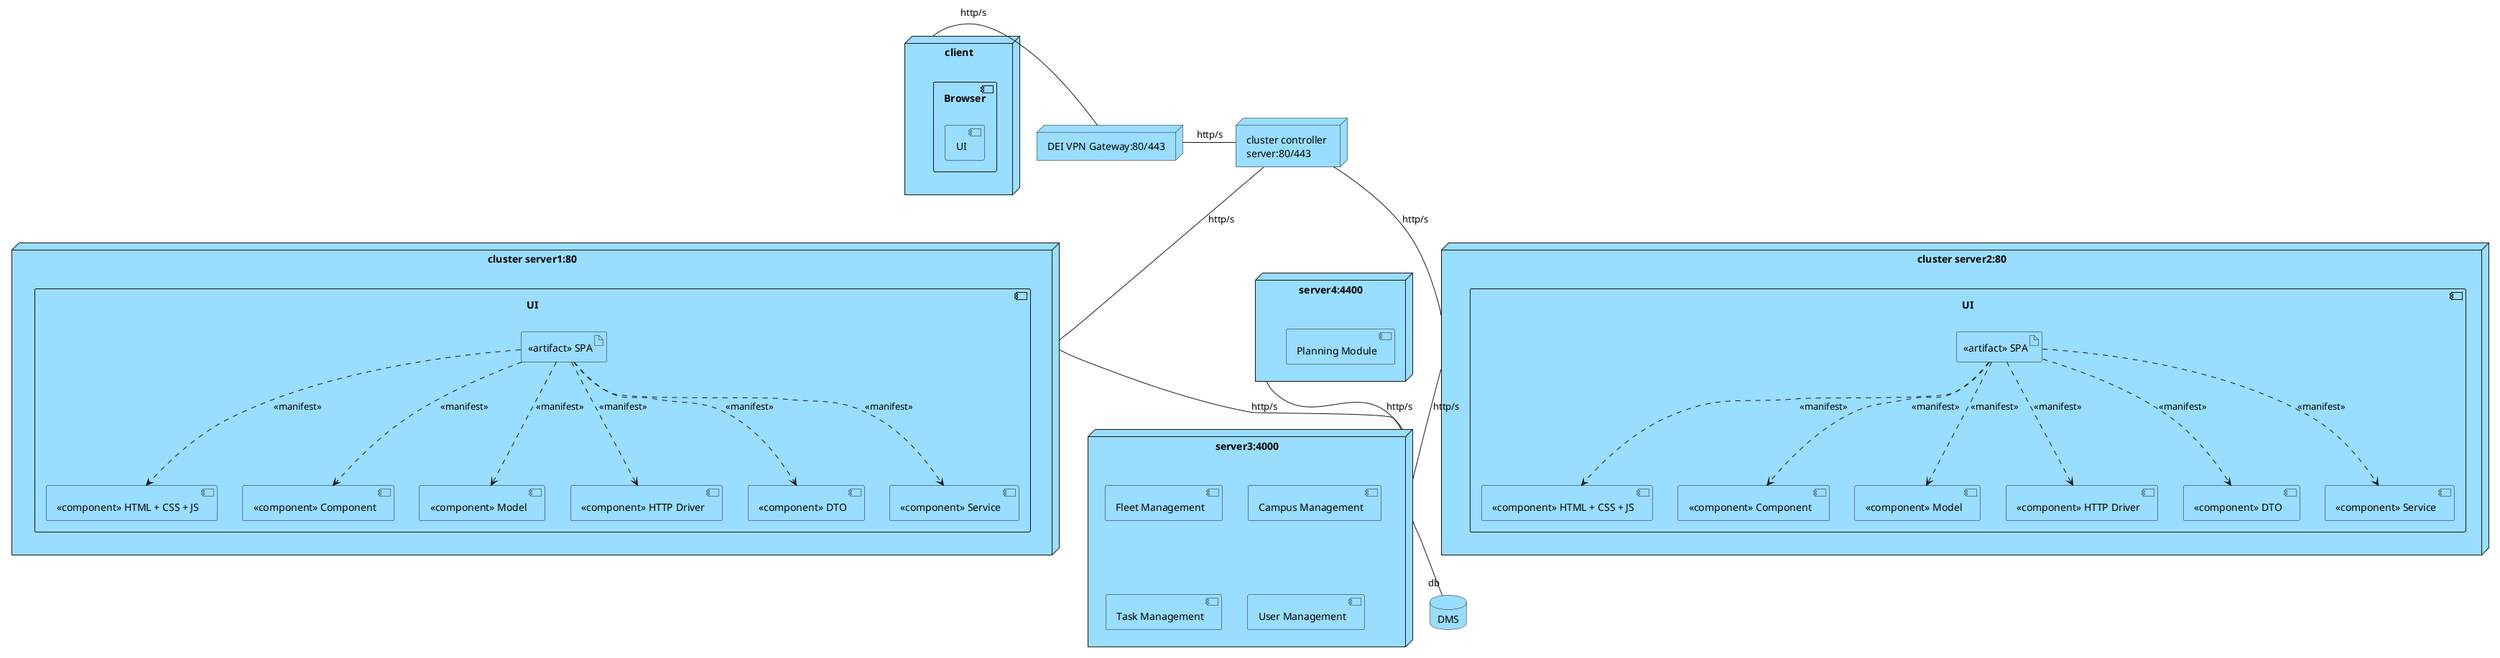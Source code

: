 @startuml Map_UI_IVL3_Physical

<style>
node {
    BackgroundColor #99ddff
}
component {
    BackgroundColor #99ddff
}
database {
    BackgroundColor #99ddff
}
artifact {
    BackgroundColor #99ddff
}

</style>

node "client" as local {
    component Browser{
        component UI as ui
    }
}

node "DEI VPN Gateway:80/443" as DeiVpnGateway{
}
node "cluster controller \nserver:80/443" as controller{
}
node "cluster server1:80" as server1{
    component UI as ui1 {
        artifact "<<artifact>> SPA" as a_ui1
        component "<<component>> HTML + CSS + JS" as c_html
        component "<<component>> Component" as c_component
        component "<<component>> Model" as c_model
        component "<<component>> HTTP Driver" as c_httpDriver
        component "<<component>> DTO" as c_dto
        component "<<component>> Service" as c_service


        a_ui1 -[dashed]-> c_html : <<manifest>>
        a_ui1 -[dashed]-> c_component : <<manifest>>
        a_ui1 -[dashed]-> c_model : <<manifest>>
        a_ui1 -[dashed]-> c_httpDriver : <<manifest>>
        a_ui1 -[dashed]-> c_dto : <<manifest>>
        a_ui1 -[dashed]-> c_service : <<manifest>>
    }
}
node "cluster server2:80" as server2{
    component UI as ui2 {
        artifact "<<artifact>> SPA" as a_ui2
        component "<<component>> HTML + CSS + JS" as c_html2
        component "<<component>> Component" as c_component2
        component "<<component>> Model" as c_model2
        component "<<component>> HTTP Driver" as c_httpDriver2
        component "<<component>> DTO" as c_dto2
        component "<<component>> Service" as c_service2


        a_ui2 -[dashed]-> c_html2 : <<manifest>>
        a_ui2 -[dashed]-> c_component2 : <<manifest>>
        a_ui2 -[dashed]-> c_model2 : <<manifest>>
        a_ui2 -[dashed]-> c_httpDriver2 : <<manifest>>
        a_ui2 -[dashed]-> c_dto2 : <<manifest>>
        a_ui2 -[dashed]-> c_service2 : <<manifest>>
    }
}

node "server3:4000" as server3{
    component "Fleet Management" as c_fleet
    component "Campus Management" as c_campus
    component "Task Management" as c_task
    component "User Management" as c_user
}

node "server4:4400" as server4{
    component "Planning Module" as planning {
        ' artifact "<<artifact>> Planning Module" as a_planning
    }
}

database DMS

local -right- DeiVpnGateway : http/s
DeiVpnGateway -right- controller : http/s
controller -- server1 : http/s
controller -- server2 : http/s
server1 -down- server3 : http/s
server2 -down- server3 : http/s
server3 -down- "db" DMS
server4 -down- server3 : http/s

@enduml